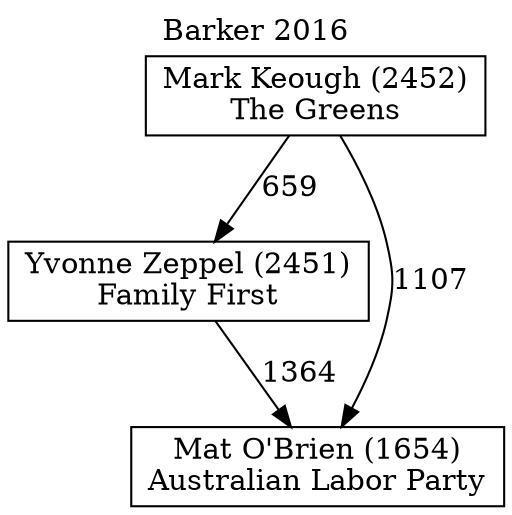// House preference flow
digraph "Mat O'Brien (1654)_Barker_2016" {
	graph [label="Barker 2016" labelloc=t mclimit=10]
	node [shape=box]
	"Mark Keough (2452)" [label="Mark Keough (2452)
The Greens"]
	"Yvonne Zeppel (2451)" [label="Yvonne Zeppel (2451)
Family First"]
	"Mat O'Brien (1654)" [label="Mat O'Brien (1654)
Australian Labor Party"]
	"Mark Keough (2452)" -> "Mat O'Brien (1654)" [label=1107]
	"Mark Keough (2452)" -> "Yvonne Zeppel (2451)" [label=659]
	"Yvonne Zeppel (2451)" -> "Mat O'Brien (1654)" [label=1364]
}
